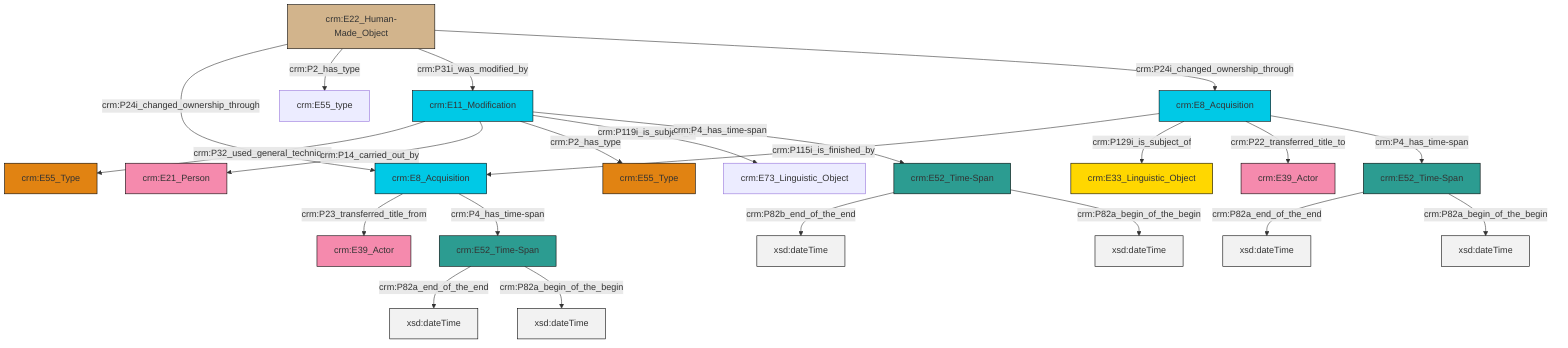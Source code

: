 graph TD
classDef Literal fill:#f2f2f2,stroke:#000000;
classDef CRM_Entity fill:#FFFFFF,stroke:#000000;
classDef Temporal_Entity fill:#00C9E6, stroke:#000000;
classDef Type fill:#E18312, stroke:#000000;
classDef Time-Span fill:#2C9C91, stroke:#000000;
classDef Appellation fill:#FFEB7F, stroke:#000000;
classDef Place fill:#008836, stroke:#000000;
classDef Persistent_Item fill:#B266B2, stroke:#000000;
classDef Conceptual_Object fill:#FFD700, stroke:#000000;
classDef Physical_Thing fill:#D2B48C, stroke:#000000;
classDef Actor fill:#f58aad, stroke:#000000;
classDef PC_Classes fill:#4ce600, stroke:#000000;
classDef Multi fill:#cccccc,stroke:#000000;

2["crm:E11_Modification"]:::Temporal_Entity -->|crm:P32_used_general_technique| 3["crm:E55_Type"]:::Type
4["crm:E8_Acquisition"]:::Temporal_Entity -->|crm:P115i_is_finished_by| 5["crm:E8_Acquisition"]:::Temporal_Entity
2["crm:E11_Modification"]:::Temporal_Entity -->|crm:P14_carried_out_by| 6["crm:E21_Person"]:::Actor
0["crm:E22_Human-Made_Object"]:::Physical_Thing -->|crm:P24i_changed_ownership_through| 5["crm:E8_Acquisition"]:::Temporal_Entity
0["crm:E22_Human-Made_Object"]:::Physical_Thing -->|crm:P2_has_type| 7["crm:E55_type"]:::Default
5["crm:E8_Acquisition"]:::Temporal_Entity -->|crm:P23_transferred_title_from| 10["crm:E39_Actor"]:::Actor
5["crm:E8_Acquisition"]:::Temporal_Entity -->|crm:P4_has_time-span| 16["crm:E52_Time-Span"]:::Time-Span
17["crm:E52_Time-Span"]:::Time-Span -->|crm:P82a_end_of_the_end| 18[xsd:dateTime]:::Literal
2["crm:E11_Modification"]:::Temporal_Entity -->|crm:P2_has_type| 14["crm:E55_Type"]:::Type
4["crm:E8_Acquisition"]:::Temporal_Entity -->|crm:P129i_is_subject_of| 11["crm:E33_Linguistic_Object"]:::Conceptual_Object
4["crm:E8_Acquisition"]:::Temporal_Entity -->|crm:P22_transferred_title_to| 19["crm:E39_Actor"]:::Actor
16["crm:E52_Time-Span"]:::Time-Span -->|crm:P82a_end_of_the_end| 25[xsd:dateTime]:::Literal
0["crm:E22_Human-Made_Object"]:::Physical_Thing -->|crm:P31i_was_modified_by| 2["crm:E11_Modification"]:::Temporal_Entity
2["crm:E11_Modification"]:::Temporal_Entity -->|crm:P119i_is_subject_of| 26["crm:E73_Linguistic_Object"]:::Default
4["crm:E8_Acquisition"]:::Temporal_Entity -->|crm:P4_has_time-span| 17["crm:E52_Time-Span"]:::Time-Span
0["crm:E22_Human-Made_Object"]:::Physical_Thing -->|crm:P24i_changed_ownership_through| 4["crm:E8_Acquisition"]:::Temporal_Entity
17["crm:E52_Time-Span"]:::Time-Span -->|crm:P82a_begin_of_the_begin| 29[xsd:dateTime]:::Literal
22["crm:E52_Time-Span"]:::Time-Span -->|crm:P82b_end_of_the_end| 30[xsd:dateTime]:::Literal
16["crm:E52_Time-Span"]:::Time-Span -->|crm:P82a_begin_of_the_begin| 31[xsd:dateTime]:::Literal
2["crm:E11_Modification"]:::Temporal_Entity -->|crm:P4_has_time-span| 22["crm:E52_Time-Span"]:::Time-Span
22["crm:E52_Time-Span"]:::Time-Span -->|crm:P82a_begin_of_the_begin| 35[xsd:dateTime]:::Literal